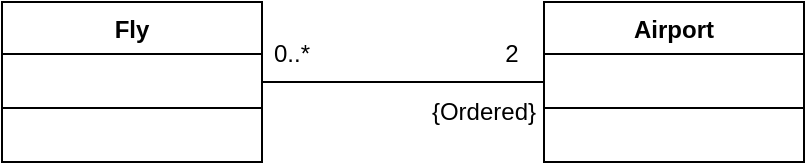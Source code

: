 <mxfile version="26.0.15">
  <diagram name="Page-1" id="J2KlL7xQFHFAzTA_cLRZ">
    <mxGraphModel dx="557" dy="360" grid="1" gridSize="10" guides="1" tooltips="1" connect="1" arrows="1" fold="1" page="1" pageScale="1" pageWidth="570" pageHeight="940" math="0" shadow="0">
      <root>
        <mxCell id="0" />
        <mxCell id="1" parent="0" />
        <mxCell id="DYcHPM3rZmxPDHwgr6vk-1" value="Fly" style="swimlane;fontStyle=1;align=center;verticalAlign=top;childLayout=stackLayout;horizontal=1;startSize=26;horizontalStack=0;resizeParent=1;resizeParentMax=0;resizeLast=0;collapsible=1;marginBottom=0;whiteSpace=wrap;html=1;fillColor=none;" vertex="1" parent="1">
          <mxGeometry x="110" y="330" width="130" height="80" as="geometry" />
        </mxCell>
        <mxCell id="DYcHPM3rZmxPDHwgr6vk-3" value="" style="line;strokeWidth=1;fillColor=none;align=left;verticalAlign=middle;spacingTop=-1;spacingLeft=3;spacingRight=3;rotatable=0;labelPosition=right;points=[];portConstraint=eastwest;strokeColor=inherit;" vertex="1" parent="DYcHPM3rZmxPDHwgr6vk-1">
          <mxGeometry y="26" width="130" height="54" as="geometry" />
        </mxCell>
        <mxCell id="DYcHPM3rZmxPDHwgr6vk-5" value="Airport" style="swimlane;fontStyle=1;align=center;verticalAlign=top;childLayout=stackLayout;horizontal=1;startSize=26;horizontalStack=0;resizeParent=1;resizeParentMax=0;resizeLast=0;collapsible=1;marginBottom=0;whiteSpace=wrap;html=1;fillColor=none;" vertex="1" parent="1">
          <mxGeometry x="381" y="330" width="130" height="80" as="geometry" />
        </mxCell>
        <mxCell id="DYcHPM3rZmxPDHwgr6vk-6" value="" style="line;strokeWidth=1;fillColor=none;align=left;verticalAlign=middle;spacingTop=-1;spacingLeft=3;spacingRight=3;rotatable=0;labelPosition=right;points=[];portConstraint=eastwest;strokeColor=inherit;" vertex="1" parent="DYcHPM3rZmxPDHwgr6vk-5">
          <mxGeometry y="26" width="130" height="54" as="geometry" />
        </mxCell>
        <mxCell id="DYcHPM3rZmxPDHwgr6vk-7" value="" style="endArrow=none;html=1;rounded=0;entryX=0;entryY=0.5;entryDx=0;entryDy=0;" edge="1" parent="1" target="DYcHPM3rZmxPDHwgr6vk-5">
          <mxGeometry width="50" height="50" relative="1" as="geometry">
            <mxPoint x="240" y="370" as="sourcePoint" />
            <mxPoint x="380" y="370" as="targetPoint" />
          </mxGeometry>
        </mxCell>
        <mxCell id="DYcHPM3rZmxPDHwgr6vk-8" value="2" style="text;html=1;align=center;verticalAlign=middle;whiteSpace=wrap;rounded=0;" vertex="1" parent="1">
          <mxGeometry x="350" y="351" width="30" height="10" as="geometry" />
        </mxCell>
        <mxCell id="DYcHPM3rZmxPDHwgr6vk-9" value="0..*" style="text;html=1;align=center;verticalAlign=middle;whiteSpace=wrap;rounded=0;" vertex="1" parent="1">
          <mxGeometry x="240" y="351" width="30" height="10" as="geometry" />
        </mxCell>
        <mxCell id="DYcHPM3rZmxPDHwgr6vk-10" value="{Ordered}" style="text;html=1;align=center;verticalAlign=middle;whiteSpace=wrap;rounded=0;" vertex="1" parent="1">
          <mxGeometry x="321" y="375" width="60" height="20" as="geometry" />
        </mxCell>
      </root>
    </mxGraphModel>
  </diagram>
</mxfile>
